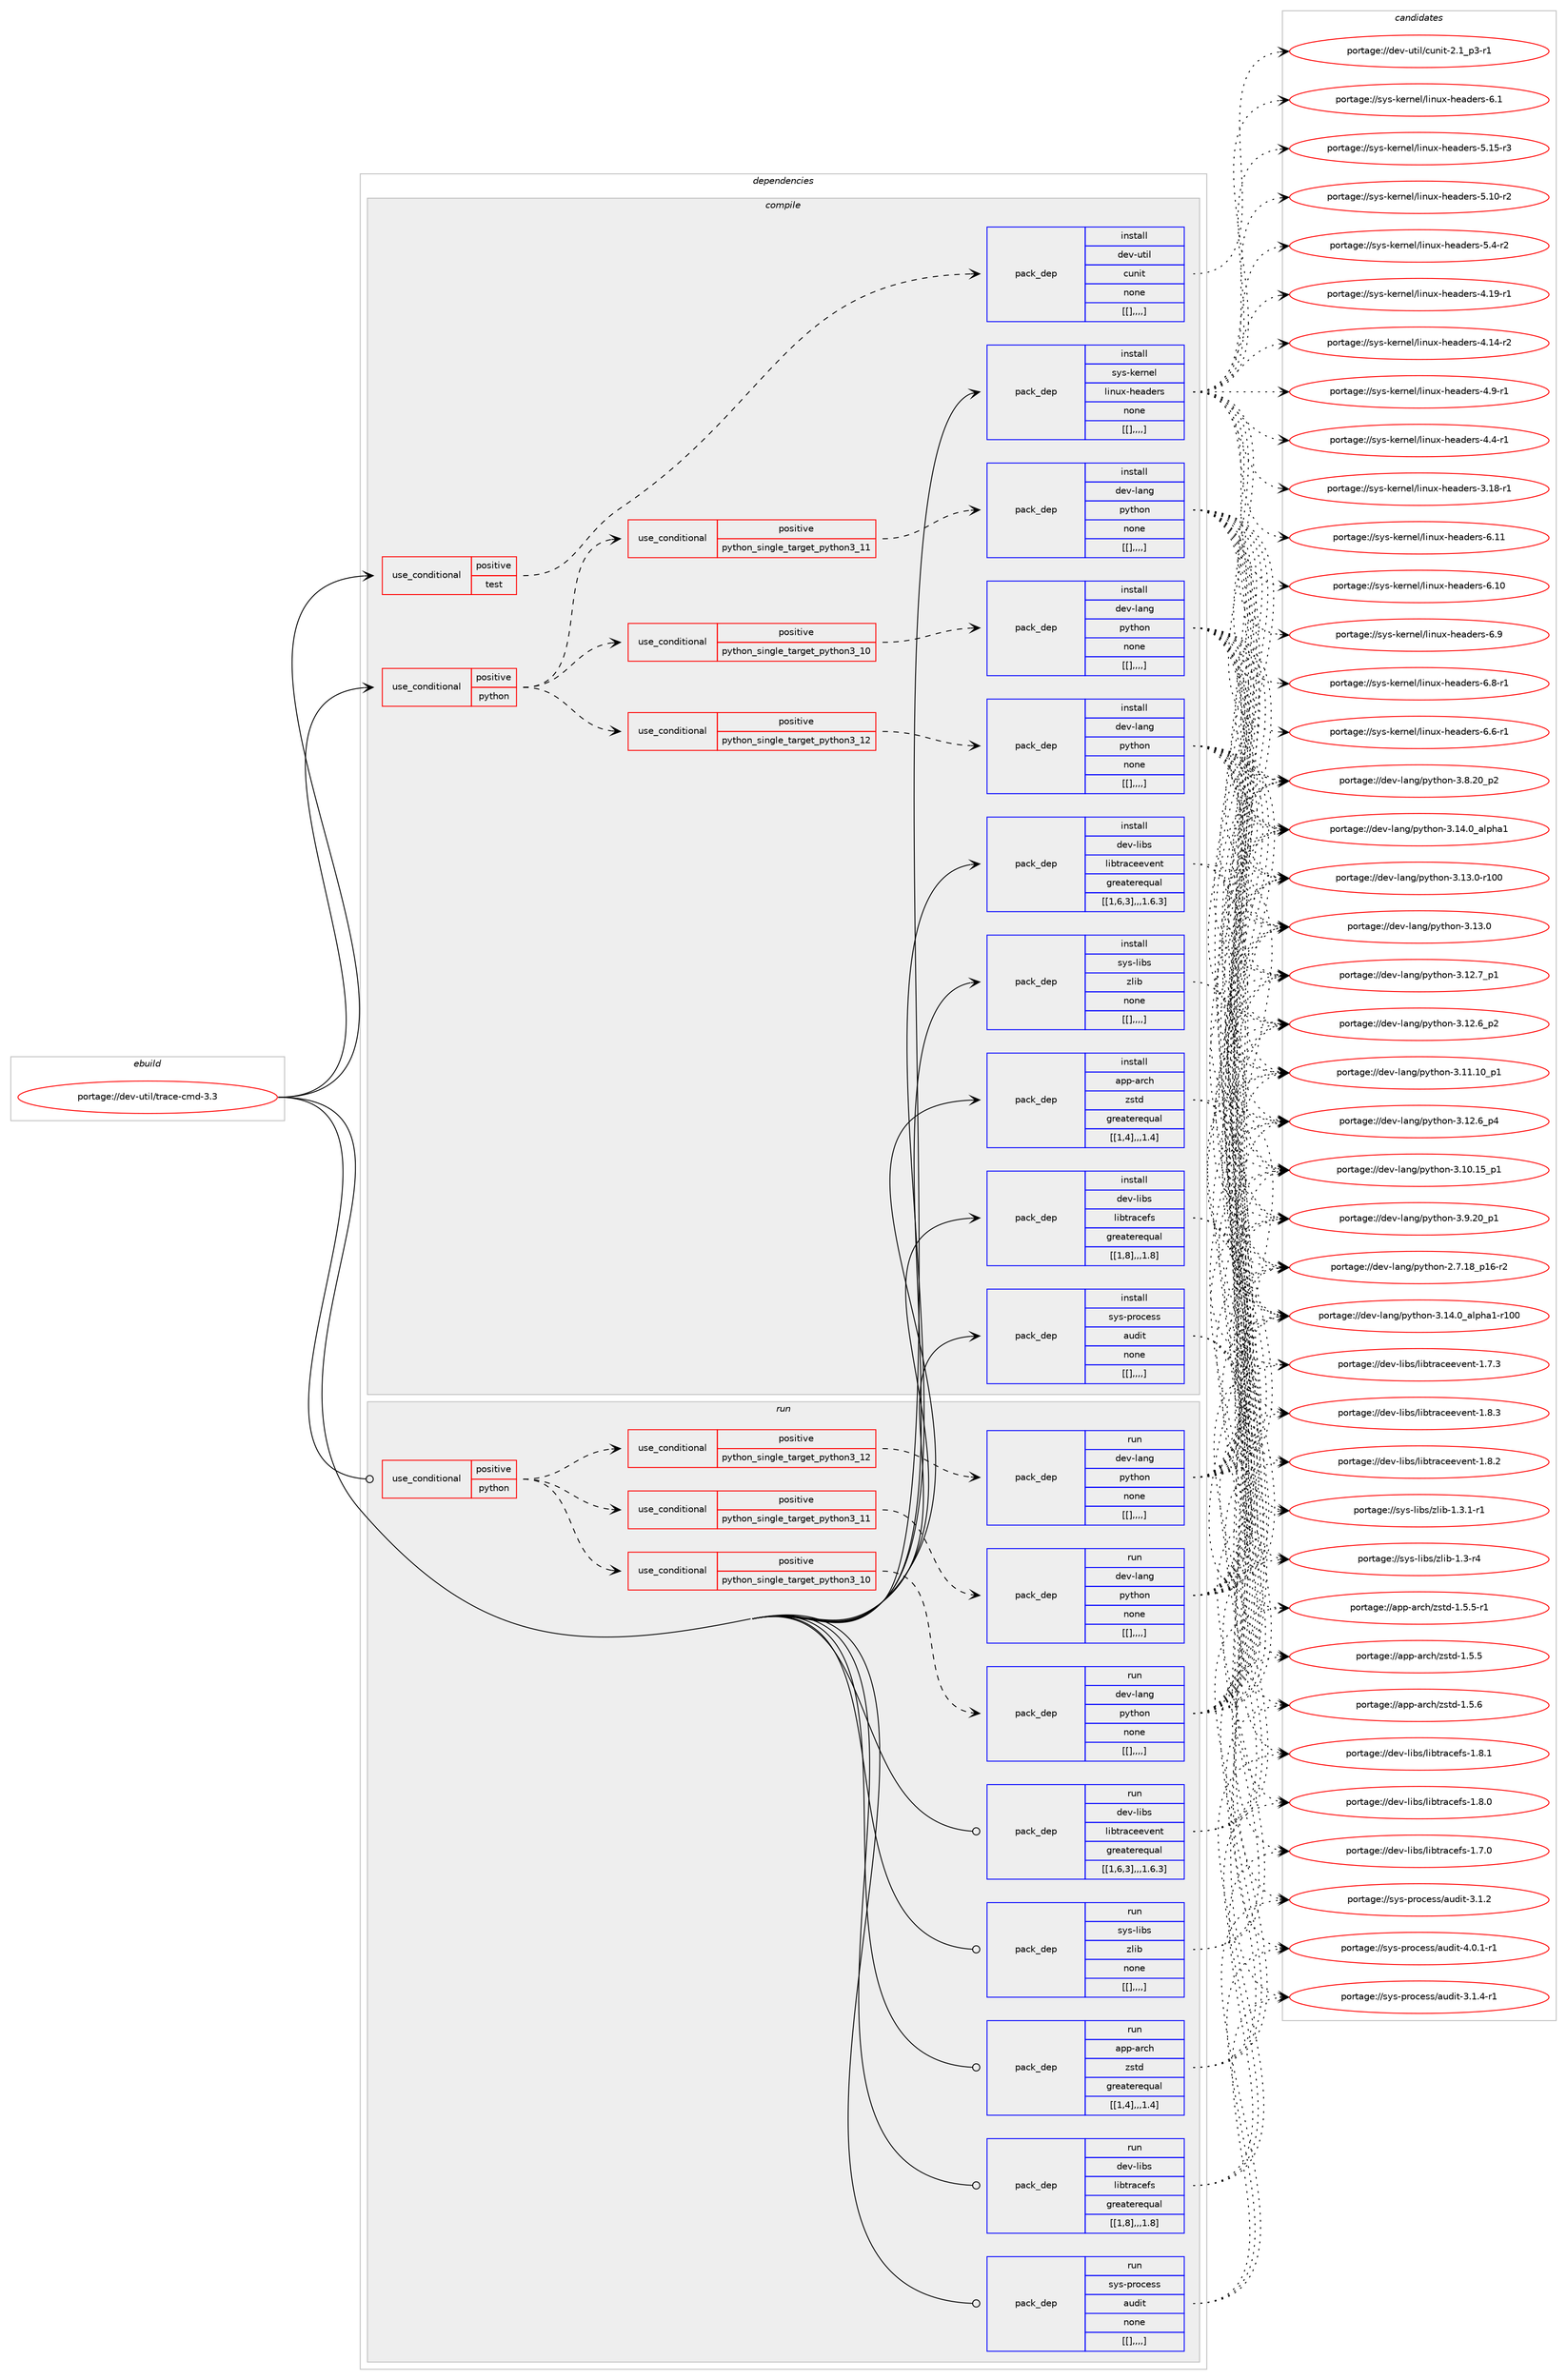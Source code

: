 digraph prolog {

# *************
# Graph options
# *************

newrank=true;
concentrate=true;
compound=true;
graph [rankdir=LR,fontname=Helvetica,fontsize=10,ranksep=1.5];#, ranksep=2.5, nodesep=0.2];
edge  [arrowhead=vee];
node  [fontname=Helvetica,fontsize=10];

# **********
# The ebuild
# **********

subgraph cluster_leftcol {
color=gray;
label=<<i>ebuild</i>>;
id [label="portage://dev-util/trace-cmd-3.3", color=red, width=4, href="../dev-util/trace-cmd-3.3.svg"];
}

# ****************
# The dependencies
# ****************

subgraph cluster_midcol {
color=gray;
label=<<i>dependencies</i>>;
subgraph cluster_compile {
fillcolor="#eeeeee";
style=filled;
label=<<i>compile</i>>;
subgraph cond66631 {
dependency232298 [label=<<TABLE BORDER="0" CELLBORDER="1" CELLSPACING="0" CELLPADDING="4"><TR><TD ROWSPAN="3" CELLPADDING="10">use_conditional</TD></TR><TR><TD>positive</TD></TR><TR><TD>python</TD></TR></TABLE>>, shape=none, color=red];
subgraph cond66657 {
dependency232315 [label=<<TABLE BORDER="0" CELLBORDER="1" CELLSPACING="0" CELLPADDING="4"><TR><TD ROWSPAN="3" CELLPADDING="10">use_conditional</TD></TR><TR><TD>positive</TD></TR><TR><TD>python_single_target_python3_10</TD></TR></TABLE>>, shape=none, color=red];
subgraph pack164112 {
dependency232324 [label=<<TABLE BORDER="0" CELLBORDER="1" CELLSPACING="0" CELLPADDING="4" WIDTH="220"><TR><TD ROWSPAN="6" CELLPADDING="30">pack_dep</TD></TR><TR><TD WIDTH="110">install</TD></TR><TR><TD>dev-lang</TD></TR><TR><TD>python</TD></TR><TR><TD>none</TD></TR><TR><TD>[[],,,,]</TD></TR></TABLE>>, shape=none, color=blue];
}
dependency232315:e -> dependency232324:w [weight=20,style="dashed",arrowhead="vee"];
}
dependency232298:e -> dependency232315:w [weight=20,style="dashed",arrowhead="vee"];
subgraph cond66669 {
dependency232342 [label=<<TABLE BORDER="0" CELLBORDER="1" CELLSPACING="0" CELLPADDING="4"><TR><TD ROWSPAN="3" CELLPADDING="10">use_conditional</TD></TR><TR><TD>positive</TD></TR><TR><TD>python_single_target_python3_11</TD></TR></TABLE>>, shape=none, color=red];
subgraph pack164143 {
dependency232390 [label=<<TABLE BORDER="0" CELLBORDER="1" CELLSPACING="0" CELLPADDING="4" WIDTH="220"><TR><TD ROWSPAN="6" CELLPADDING="30">pack_dep</TD></TR><TR><TD WIDTH="110">install</TD></TR><TR><TD>dev-lang</TD></TR><TR><TD>python</TD></TR><TR><TD>none</TD></TR><TR><TD>[[],,,,]</TD></TR></TABLE>>, shape=none, color=blue];
}
dependency232342:e -> dependency232390:w [weight=20,style="dashed",arrowhead="vee"];
}
dependency232298:e -> dependency232342:w [weight=20,style="dashed",arrowhead="vee"];
subgraph cond66684 {
dependency232425 [label=<<TABLE BORDER="0" CELLBORDER="1" CELLSPACING="0" CELLPADDING="4"><TR><TD ROWSPAN="3" CELLPADDING="10">use_conditional</TD></TR><TR><TD>positive</TD></TR><TR><TD>python_single_target_python3_12</TD></TR></TABLE>>, shape=none, color=red];
subgraph pack164191 {
dependency232456 [label=<<TABLE BORDER="0" CELLBORDER="1" CELLSPACING="0" CELLPADDING="4" WIDTH="220"><TR><TD ROWSPAN="6" CELLPADDING="30">pack_dep</TD></TR><TR><TD WIDTH="110">install</TD></TR><TR><TD>dev-lang</TD></TR><TR><TD>python</TD></TR><TR><TD>none</TD></TR><TR><TD>[[],,,,]</TD></TR></TABLE>>, shape=none, color=blue];
}
dependency232425:e -> dependency232456:w [weight=20,style="dashed",arrowhead="vee"];
}
dependency232298:e -> dependency232425:w [weight=20,style="dashed",arrowhead="vee"];
}
id:e -> dependency232298:w [weight=20,style="solid",arrowhead="vee"];
subgraph cond66707 {
dependency232557 [label=<<TABLE BORDER="0" CELLBORDER="1" CELLSPACING="0" CELLPADDING="4"><TR><TD ROWSPAN="3" CELLPADDING="10">use_conditional</TD></TR><TR><TD>positive</TD></TR><TR><TD>test</TD></TR></TABLE>>, shape=none, color=red];
subgraph pack164300 {
dependency232562 [label=<<TABLE BORDER="0" CELLBORDER="1" CELLSPACING="0" CELLPADDING="4" WIDTH="220"><TR><TD ROWSPAN="6" CELLPADDING="30">pack_dep</TD></TR><TR><TD WIDTH="110">install</TD></TR><TR><TD>dev-util</TD></TR><TR><TD>cunit</TD></TR><TR><TD>none</TD></TR><TR><TD>[[],,,,]</TD></TR></TABLE>>, shape=none, color=blue];
}
dependency232557:e -> dependency232562:w [weight=20,style="dashed",arrowhead="vee"];
}
id:e -> dependency232557:w [weight=20,style="solid",arrowhead="vee"];
subgraph pack164327 {
dependency232625 [label=<<TABLE BORDER="0" CELLBORDER="1" CELLSPACING="0" CELLPADDING="4" WIDTH="220"><TR><TD ROWSPAN="6" CELLPADDING="30">pack_dep</TD></TR><TR><TD WIDTH="110">install</TD></TR><TR><TD>app-arch</TD></TR><TR><TD>zstd</TD></TR><TR><TD>greaterequal</TD></TR><TR><TD>[[1,4],,,1.4]</TD></TR></TABLE>>, shape=none, color=blue];
}
id:e -> dependency232625:w [weight=20,style="solid",arrowhead="vee"];
subgraph pack164358 {
dependency232651 [label=<<TABLE BORDER="0" CELLBORDER="1" CELLSPACING="0" CELLPADDING="4" WIDTH="220"><TR><TD ROWSPAN="6" CELLPADDING="30">pack_dep</TD></TR><TR><TD WIDTH="110">install</TD></TR><TR><TD>dev-libs</TD></TR><TR><TD>libtraceevent</TD></TR><TR><TD>greaterequal</TD></TR><TR><TD>[[1,6,3],,,1.6.3]</TD></TR></TABLE>>, shape=none, color=blue];
}
id:e -> dependency232651:w [weight=20,style="solid",arrowhead="vee"];
subgraph pack164381 {
dependency232731 [label=<<TABLE BORDER="0" CELLBORDER="1" CELLSPACING="0" CELLPADDING="4" WIDTH="220"><TR><TD ROWSPAN="6" CELLPADDING="30">pack_dep</TD></TR><TR><TD WIDTH="110">install</TD></TR><TR><TD>dev-libs</TD></TR><TR><TD>libtracefs</TD></TR><TR><TD>greaterequal</TD></TR><TR><TD>[[1,8],,,1.8]</TD></TR></TABLE>>, shape=none, color=blue];
}
id:e -> dependency232731:w [weight=20,style="solid",arrowhead="vee"];
subgraph pack164447 {
dependency232754 [label=<<TABLE BORDER="0" CELLBORDER="1" CELLSPACING="0" CELLPADDING="4" WIDTH="220"><TR><TD ROWSPAN="6" CELLPADDING="30">pack_dep</TD></TR><TR><TD WIDTH="110">install</TD></TR><TR><TD>sys-kernel</TD></TR><TR><TD>linux-headers</TD></TR><TR><TD>none</TD></TR><TR><TD>[[],,,,]</TD></TR></TABLE>>, shape=none, color=blue];
}
id:e -> dependency232754:w [weight=20,style="solid",arrowhead="vee"];
subgraph pack164452 {
dependency232760 [label=<<TABLE BORDER="0" CELLBORDER="1" CELLSPACING="0" CELLPADDING="4" WIDTH="220"><TR><TD ROWSPAN="6" CELLPADDING="30">pack_dep</TD></TR><TR><TD WIDTH="110">install</TD></TR><TR><TD>sys-libs</TD></TR><TR><TD>zlib</TD></TR><TR><TD>none</TD></TR><TR><TD>[[],,,,]</TD></TR></TABLE>>, shape=none, color=blue];
}
id:e -> dependency232760:w [weight=20,style="solid",arrowhead="vee"];
subgraph pack164457 {
dependency232788 [label=<<TABLE BORDER="0" CELLBORDER="1" CELLSPACING="0" CELLPADDING="4" WIDTH="220"><TR><TD ROWSPAN="6" CELLPADDING="30">pack_dep</TD></TR><TR><TD WIDTH="110">install</TD></TR><TR><TD>sys-process</TD></TR><TR><TD>audit</TD></TR><TR><TD>none</TD></TR><TR><TD>[[],,,,]</TD></TR></TABLE>>, shape=none, color=blue];
}
id:e -> dependency232788:w [weight=20,style="solid",arrowhead="vee"];
}
subgraph cluster_compileandrun {
fillcolor="#eeeeee";
style=filled;
label=<<i>compile and run</i>>;
}
subgraph cluster_run {
fillcolor="#eeeeee";
style=filled;
label=<<i>run</i>>;
subgraph cond66782 {
dependency232901 [label=<<TABLE BORDER="0" CELLBORDER="1" CELLSPACING="0" CELLPADDING="4"><TR><TD ROWSPAN="3" CELLPADDING="10">use_conditional</TD></TR><TR><TD>positive</TD></TR><TR><TD>python</TD></TR></TABLE>>, shape=none, color=red];
subgraph cond66809 {
dependency232931 [label=<<TABLE BORDER="0" CELLBORDER="1" CELLSPACING="0" CELLPADDING="4"><TR><TD ROWSPAN="3" CELLPADDING="10">use_conditional</TD></TR><TR><TD>positive</TD></TR><TR><TD>python_single_target_python3_10</TD></TR></TABLE>>, shape=none, color=red];
subgraph pack164576 {
dependency232933 [label=<<TABLE BORDER="0" CELLBORDER="1" CELLSPACING="0" CELLPADDING="4" WIDTH="220"><TR><TD ROWSPAN="6" CELLPADDING="30">pack_dep</TD></TR><TR><TD WIDTH="110">run</TD></TR><TR><TD>dev-lang</TD></TR><TR><TD>python</TD></TR><TR><TD>none</TD></TR><TR><TD>[[],,,,]</TD></TR></TABLE>>, shape=none, color=blue];
}
dependency232931:e -> dependency232933:w [weight=20,style="dashed",arrowhead="vee"];
}
dependency232901:e -> dependency232931:w [weight=20,style="dashed",arrowhead="vee"];
subgraph cond66819 {
dependency232954 [label=<<TABLE BORDER="0" CELLBORDER="1" CELLSPACING="0" CELLPADDING="4"><TR><TD ROWSPAN="3" CELLPADDING="10">use_conditional</TD></TR><TR><TD>positive</TD></TR><TR><TD>python_single_target_python3_11</TD></TR></TABLE>>, shape=none, color=red];
subgraph pack164606 {
dependency233003 [label=<<TABLE BORDER="0" CELLBORDER="1" CELLSPACING="0" CELLPADDING="4" WIDTH="220"><TR><TD ROWSPAN="6" CELLPADDING="30">pack_dep</TD></TR><TR><TD WIDTH="110">run</TD></TR><TR><TD>dev-lang</TD></TR><TR><TD>python</TD></TR><TR><TD>none</TD></TR><TR><TD>[[],,,,]</TD></TR></TABLE>>, shape=none, color=blue];
}
dependency232954:e -> dependency233003:w [weight=20,style="dashed",arrowhead="vee"];
}
dependency232901:e -> dependency232954:w [weight=20,style="dashed",arrowhead="vee"];
subgraph cond66837 {
dependency233008 [label=<<TABLE BORDER="0" CELLBORDER="1" CELLSPACING="0" CELLPADDING="4"><TR><TD ROWSPAN="3" CELLPADDING="10">use_conditional</TD></TR><TR><TD>positive</TD></TR><TR><TD>python_single_target_python3_12</TD></TR></TABLE>>, shape=none, color=red];
subgraph pack164620 {
dependency233010 [label=<<TABLE BORDER="0" CELLBORDER="1" CELLSPACING="0" CELLPADDING="4" WIDTH="220"><TR><TD ROWSPAN="6" CELLPADDING="30">pack_dep</TD></TR><TR><TD WIDTH="110">run</TD></TR><TR><TD>dev-lang</TD></TR><TR><TD>python</TD></TR><TR><TD>none</TD></TR><TR><TD>[[],,,,]</TD></TR></TABLE>>, shape=none, color=blue];
}
dependency233008:e -> dependency233010:w [weight=20,style="dashed",arrowhead="vee"];
}
dependency232901:e -> dependency233008:w [weight=20,style="dashed",arrowhead="vee"];
}
id:e -> dependency232901:w [weight=20,style="solid",arrowhead="odot"];
subgraph pack164623 {
dependency233103 [label=<<TABLE BORDER="0" CELLBORDER="1" CELLSPACING="0" CELLPADDING="4" WIDTH="220"><TR><TD ROWSPAN="6" CELLPADDING="30">pack_dep</TD></TR><TR><TD WIDTH="110">run</TD></TR><TR><TD>app-arch</TD></TR><TR><TD>zstd</TD></TR><TR><TD>greaterequal</TD></TR><TR><TD>[[1,4],,,1.4]</TD></TR></TABLE>>, shape=none, color=blue];
}
id:e -> dependency233103:w [weight=20,style="solid",arrowhead="odot"];
subgraph pack164686 {
dependency233128 [label=<<TABLE BORDER="0" CELLBORDER="1" CELLSPACING="0" CELLPADDING="4" WIDTH="220"><TR><TD ROWSPAN="6" CELLPADDING="30">pack_dep</TD></TR><TR><TD WIDTH="110">run</TD></TR><TR><TD>dev-libs</TD></TR><TR><TD>libtraceevent</TD></TR><TR><TD>greaterequal</TD></TR><TR><TD>[[1,6,3],,,1.6.3]</TD></TR></TABLE>>, shape=none, color=blue];
}
id:e -> dependency233128:w [weight=20,style="solid",arrowhead="odot"];
subgraph pack164695 {
dependency233133 [label=<<TABLE BORDER="0" CELLBORDER="1" CELLSPACING="0" CELLPADDING="4" WIDTH="220"><TR><TD ROWSPAN="6" CELLPADDING="30">pack_dep</TD></TR><TR><TD WIDTH="110">run</TD></TR><TR><TD>dev-libs</TD></TR><TR><TD>libtracefs</TD></TR><TR><TD>greaterequal</TD></TR><TR><TD>[[1,8],,,1.8]</TD></TR></TABLE>>, shape=none, color=blue];
}
id:e -> dependency233133:w [weight=20,style="solid",arrowhead="odot"];
subgraph pack164727 {
dependency233199 [label=<<TABLE BORDER="0" CELLBORDER="1" CELLSPACING="0" CELLPADDING="4" WIDTH="220"><TR><TD ROWSPAN="6" CELLPADDING="30">pack_dep</TD></TR><TR><TD WIDTH="110">run</TD></TR><TR><TD>sys-libs</TD></TR><TR><TD>zlib</TD></TR><TR><TD>none</TD></TR><TR><TD>[[],,,,]</TD></TR></TABLE>>, shape=none, color=blue];
}
id:e -> dependency233199:w [weight=20,style="solid",arrowhead="odot"];
subgraph pack164745 {
dependency233262 [label=<<TABLE BORDER="0" CELLBORDER="1" CELLSPACING="0" CELLPADDING="4" WIDTH="220"><TR><TD ROWSPAN="6" CELLPADDING="30">pack_dep</TD></TR><TR><TD WIDTH="110">run</TD></TR><TR><TD>sys-process</TD></TR><TR><TD>audit</TD></TR><TR><TD>none</TD></TR><TR><TD>[[],,,,]</TD></TR></TABLE>>, shape=none, color=blue];
}
id:e -> dependency233262:w [weight=20,style="solid",arrowhead="odot"];
}
}

# **************
# The candidates
# **************

subgraph cluster_choices {
rank=same;
color=gray;
label=<<i>candidates</i>>;

subgraph choice164040 {
color=black;
nodesep=1;
choice100101118451089711010347112121116104111110455146495246489597108112104974945114494848 [label="portage://dev-lang/python-3.14.0_alpha1-r100", color=red, width=4,href="../dev-lang/python-3.14.0_alpha1-r100.svg"];
choice1001011184510897110103471121211161041111104551464952464895971081121049749 [label="portage://dev-lang/python-3.14.0_alpha1", color=red, width=4,href="../dev-lang/python-3.14.0_alpha1.svg"];
choice1001011184510897110103471121211161041111104551464951464845114494848 [label="portage://dev-lang/python-3.13.0-r100", color=red, width=4,href="../dev-lang/python-3.13.0-r100.svg"];
choice10010111845108971101034711212111610411111045514649514648 [label="portage://dev-lang/python-3.13.0", color=red, width=4,href="../dev-lang/python-3.13.0.svg"];
choice100101118451089711010347112121116104111110455146495046559511249 [label="portage://dev-lang/python-3.12.7_p1", color=red, width=4,href="../dev-lang/python-3.12.7_p1.svg"];
choice100101118451089711010347112121116104111110455146495046549511252 [label="portage://dev-lang/python-3.12.6_p4", color=red, width=4,href="../dev-lang/python-3.12.6_p4.svg"];
choice100101118451089711010347112121116104111110455146495046549511250 [label="portage://dev-lang/python-3.12.6_p2", color=red, width=4,href="../dev-lang/python-3.12.6_p2.svg"];
choice10010111845108971101034711212111610411111045514649494649489511249 [label="portage://dev-lang/python-3.11.10_p1", color=red, width=4,href="../dev-lang/python-3.11.10_p1.svg"];
choice10010111845108971101034711212111610411111045514649484649539511249 [label="portage://dev-lang/python-3.10.15_p1", color=red, width=4,href="../dev-lang/python-3.10.15_p1.svg"];
choice100101118451089711010347112121116104111110455146574650489511249 [label="portage://dev-lang/python-3.9.20_p1", color=red, width=4,href="../dev-lang/python-3.9.20_p1.svg"];
choice100101118451089711010347112121116104111110455146564650489511250 [label="portage://dev-lang/python-3.8.20_p2", color=red, width=4,href="../dev-lang/python-3.8.20_p2.svg"];
choice100101118451089711010347112121116104111110455046554649569511249544511450 [label="portage://dev-lang/python-2.7.18_p16-r2", color=red, width=4,href="../dev-lang/python-2.7.18_p16-r2.svg"];
dependency232324:e -> choice100101118451089711010347112121116104111110455146495246489597108112104974945114494848:w [style=dotted,weight="100"];
dependency232324:e -> choice1001011184510897110103471121211161041111104551464952464895971081121049749:w [style=dotted,weight="100"];
dependency232324:e -> choice1001011184510897110103471121211161041111104551464951464845114494848:w [style=dotted,weight="100"];
dependency232324:e -> choice10010111845108971101034711212111610411111045514649514648:w [style=dotted,weight="100"];
dependency232324:e -> choice100101118451089711010347112121116104111110455146495046559511249:w [style=dotted,weight="100"];
dependency232324:e -> choice100101118451089711010347112121116104111110455146495046549511252:w [style=dotted,weight="100"];
dependency232324:e -> choice100101118451089711010347112121116104111110455146495046549511250:w [style=dotted,weight="100"];
dependency232324:e -> choice10010111845108971101034711212111610411111045514649494649489511249:w [style=dotted,weight="100"];
dependency232324:e -> choice10010111845108971101034711212111610411111045514649484649539511249:w [style=dotted,weight="100"];
dependency232324:e -> choice100101118451089711010347112121116104111110455146574650489511249:w [style=dotted,weight="100"];
dependency232324:e -> choice100101118451089711010347112121116104111110455146564650489511250:w [style=dotted,weight="100"];
dependency232324:e -> choice100101118451089711010347112121116104111110455046554649569511249544511450:w [style=dotted,weight="100"];
}
subgraph choice164059 {
color=black;
nodesep=1;
choice100101118451089711010347112121116104111110455146495246489597108112104974945114494848 [label="portage://dev-lang/python-3.14.0_alpha1-r100", color=red, width=4,href="../dev-lang/python-3.14.0_alpha1-r100.svg"];
choice1001011184510897110103471121211161041111104551464952464895971081121049749 [label="portage://dev-lang/python-3.14.0_alpha1", color=red, width=4,href="../dev-lang/python-3.14.0_alpha1.svg"];
choice1001011184510897110103471121211161041111104551464951464845114494848 [label="portage://dev-lang/python-3.13.0-r100", color=red, width=4,href="../dev-lang/python-3.13.0-r100.svg"];
choice10010111845108971101034711212111610411111045514649514648 [label="portage://dev-lang/python-3.13.0", color=red, width=4,href="../dev-lang/python-3.13.0.svg"];
choice100101118451089711010347112121116104111110455146495046559511249 [label="portage://dev-lang/python-3.12.7_p1", color=red, width=4,href="../dev-lang/python-3.12.7_p1.svg"];
choice100101118451089711010347112121116104111110455146495046549511252 [label="portage://dev-lang/python-3.12.6_p4", color=red, width=4,href="../dev-lang/python-3.12.6_p4.svg"];
choice100101118451089711010347112121116104111110455146495046549511250 [label="portage://dev-lang/python-3.12.6_p2", color=red, width=4,href="../dev-lang/python-3.12.6_p2.svg"];
choice10010111845108971101034711212111610411111045514649494649489511249 [label="portage://dev-lang/python-3.11.10_p1", color=red, width=4,href="../dev-lang/python-3.11.10_p1.svg"];
choice10010111845108971101034711212111610411111045514649484649539511249 [label="portage://dev-lang/python-3.10.15_p1", color=red, width=4,href="../dev-lang/python-3.10.15_p1.svg"];
choice100101118451089711010347112121116104111110455146574650489511249 [label="portage://dev-lang/python-3.9.20_p1", color=red, width=4,href="../dev-lang/python-3.9.20_p1.svg"];
choice100101118451089711010347112121116104111110455146564650489511250 [label="portage://dev-lang/python-3.8.20_p2", color=red, width=4,href="../dev-lang/python-3.8.20_p2.svg"];
choice100101118451089711010347112121116104111110455046554649569511249544511450 [label="portage://dev-lang/python-2.7.18_p16-r2", color=red, width=4,href="../dev-lang/python-2.7.18_p16-r2.svg"];
dependency232390:e -> choice100101118451089711010347112121116104111110455146495246489597108112104974945114494848:w [style=dotted,weight="100"];
dependency232390:e -> choice1001011184510897110103471121211161041111104551464952464895971081121049749:w [style=dotted,weight="100"];
dependency232390:e -> choice1001011184510897110103471121211161041111104551464951464845114494848:w [style=dotted,weight="100"];
dependency232390:e -> choice10010111845108971101034711212111610411111045514649514648:w [style=dotted,weight="100"];
dependency232390:e -> choice100101118451089711010347112121116104111110455146495046559511249:w [style=dotted,weight="100"];
dependency232390:e -> choice100101118451089711010347112121116104111110455146495046549511252:w [style=dotted,weight="100"];
dependency232390:e -> choice100101118451089711010347112121116104111110455146495046549511250:w [style=dotted,weight="100"];
dependency232390:e -> choice10010111845108971101034711212111610411111045514649494649489511249:w [style=dotted,weight="100"];
dependency232390:e -> choice10010111845108971101034711212111610411111045514649484649539511249:w [style=dotted,weight="100"];
dependency232390:e -> choice100101118451089711010347112121116104111110455146574650489511249:w [style=dotted,weight="100"];
dependency232390:e -> choice100101118451089711010347112121116104111110455146564650489511250:w [style=dotted,weight="100"];
dependency232390:e -> choice100101118451089711010347112121116104111110455046554649569511249544511450:w [style=dotted,weight="100"];
}
subgraph choice164079 {
color=black;
nodesep=1;
choice100101118451089711010347112121116104111110455146495246489597108112104974945114494848 [label="portage://dev-lang/python-3.14.0_alpha1-r100", color=red, width=4,href="../dev-lang/python-3.14.0_alpha1-r100.svg"];
choice1001011184510897110103471121211161041111104551464952464895971081121049749 [label="portage://dev-lang/python-3.14.0_alpha1", color=red, width=4,href="../dev-lang/python-3.14.0_alpha1.svg"];
choice1001011184510897110103471121211161041111104551464951464845114494848 [label="portage://dev-lang/python-3.13.0-r100", color=red, width=4,href="../dev-lang/python-3.13.0-r100.svg"];
choice10010111845108971101034711212111610411111045514649514648 [label="portage://dev-lang/python-3.13.0", color=red, width=4,href="../dev-lang/python-3.13.0.svg"];
choice100101118451089711010347112121116104111110455146495046559511249 [label="portage://dev-lang/python-3.12.7_p1", color=red, width=4,href="../dev-lang/python-3.12.7_p1.svg"];
choice100101118451089711010347112121116104111110455146495046549511252 [label="portage://dev-lang/python-3.12.6_p4", color=red, width=4,href="../dev-lang/python-3.12.6_p4.svg"];
choice100101118451089711010347112121116104111110455146495046549511250 [label="portage://dev-lang/python-3.12.6_p2", color=red, width=4,href="../dev-lang/python-3.12.6_p2.svg"];
choice10010111845108971101034711212111610411111045514649494649489511249 [label="portage://dev-lang/python-3.11.10_p1", color=red, width=4,href="../dev-lang/python-3.11.10_p1.svg"];
choice10010111845108971101034711212111610411111045514649484649539511249 [label="portage://dev-lang/python-3.10.15_p1", color=red, width=4,href="../dev-lang/python-3.10.15_p1.svg"];
choice100101118451089711010347112121116104111110455146574650489511249 [label="portage://dev-lang/python-3.9.20_p1", color=red, width=4,href="../dev-lang/python-3.9.20_p1.svg"];
choice100101118451089711010347112121116104111110455146564650489511250 [label="portage://dev-lang/python-3.8.20_p2", color=red, width=4,href="../dev-lang/python-3.8.20_p2.svg"];
choice100101118451089711010347112121116104111110455046554649569511249544511450 [label="portage://dev-lang/python-2.7.18_p16-r2", color=red, width=4,href="../dev-lang/python-2.7.18_p16-r2.svg"];
dependency232456:e -> choice100101118451089711010347112121116104111110455146495246489597108112104974945114494848:w [style=dotted,weight="100"];
dependency232456:e -> choice1001011184510897110103471121211161041111104551464952464895971081121049749:w [style=dotted,weight="100"];
dependency232456:e -> choice1001011184510897110103471121211161041111104551464951464845114494848:w [style=dotted,weight="100"];
dependency232456:e -> choice10010111845108971101034711212111610411111045514649514648:w [style=dotted,weight="100"];
dependency232456:e -> choice100101118451089711010347112121116104111110455146495046559511249:w [style=dotted,weight="100"];
dependency232456:e -> choice100101118451089711010347112121116104111110455146495046549511252:w [style=dotted,weight="100"];
dependency232456:e -> choice100101118451089711010347112121116104111110455146495046549511250:w [style=dotted,weight="100"];
dependency232456:e -> choice10010111845108971101034711212111610411111045514649494649489511249:w [style=dotted,weight="100"];
dependency232456:e -> choice10010111845108971101034711212111610411111045514649484649539511249:w [style=dotted,weight="100"];
dependency232456:e -> choice100101118451089711010347112121116104111110455146574650489511249:w [style=dotted,weight="100"];
dependency232456:e -> choice100101118451089711010347112121116104111110455146564650489511250:w [style=dotted,weight="100"];
dependency232456:e -> choice100101118451089711010347112121116104111110455046554649569511249544511450:w [style=dotted,weight="100"];
}
subgraph choice164091 {
color=black;
nodesep=1;
choice1001011184511711610510847991171101051164550464995112514511449 [label="portage://dev-util/cunit-2.1_p3-r1", color=red, width=4,href="../dev-util/cunit-2.1_p3-r1.svg"];
dependency232562:e -> choice1001011184511711610510847991171101051164550464995112514511449:w [style=dotted,weight="100"];
}
subgraph choice164104 {
color=black;
nodesep=1;
choice9711211245971149910447122115116100454946534654 [label="portage://app-arch/zstd-1.5.6", color=red, width=4,href="../app-arch/zstd-1.5.6.svg"];
choice97112112459711499104471221151161004549465346534511449 [label="portage://app-arch/zstd-1.5.5-r1", color=red, width=4,href="../app-arch/zstd-1.5.5-r1.svg"];
choice9711211245971149910447122115116100454946534653 [label="portage://app-arch/zstd-1.5.5", color=red, width=4,href="../app-arch/zstd-1.5.5.svg"];
dependency232625:e -> choice9711211245971149910447122115116100454946534654:w [style=dotted,weight="100"];
dependency232625:e -> choice97112112459711499104471221151161004549465346534511449:w [style=dotted,weight="100"];
dependency232625:e -> choice9711211245971149910447122115116100454946534653:w [style=dotted,weight="100"];
}
subgraph choice164112 {
color=black;
nodesep=1;
choice100101118451081059811547108105981161149799101101118101110116454946564651 [label="portage://dev-libs/libtraceevent-1.8.3", color=red, width=4,href="../dev-libs/libtraceevent-1.8.3.svg"];
choice100101118451081059811547108105981161149799101101118101110116454946564650 [label="portage://dev-libs/libtraceevent-1.8.2", color=red, width=4,href="../dev-libs/libtraceevent-1.8.2.svg"];
choice100101118451081059811547108105981161149799101101118101110116454946554651 [label="portage://dev-libs/libtraceevent-1.7.3", color=red, width=4,href="../dev-libs/libtraceevent-1.7.3.svg"];
dependency232651:e -> choice100101118451081059811547108105981161149799101101118101110116454946564651:w [style=dotted,weight="100"];
dependency232651:e -> choice100101118451081059811547108105981161149799101101118101110116454946564650:w [style=dotted,weight="100"];
dependency232651:e -> choice100101118451081059811547108105981161149799101101118101110116454946554651:w [style=dotted,weight="100"];
}
subgraph choice164128 {
color=black;
nodesep=1;
choice100101118451081059811547108105981161149799101102115454946564649 [label="portage://dev-libs/libtracefs-1.8.1", color=red, width=4,href="../dev-libs/libtracefs-1.8.1.svg"];
choice100101118451081059811547108105981161149799101102115454946564648 [label="portage://dev-libs/libtracefs-1.8.0", color=red, width=4,href="../dev-libs/libtracefs-1.8.0.svg"];
choice100101118451081059811547108105981161149799101102115454946554648 [label="portage://dev-libs/libtracefs-1.7.0", color=red, width=4,href="../dev-libs/libtracefs-1.7.0.svg"];
dependency232731:e -> choice100101118451081059811547108105981161149799101102115454946564649:w [style=dotted,weight="100"];
dependency232731:e -> choice100101118451081059811547108105981161149799101102115454946564648:w [style=dotted,weight="100"];
dependency232731:e -> choice100101118451081059811547108105981161149799101102115454946554648:w [style=dotted,weight="100"];
}
subgraph choice164131 {
color=black;
nodesep=1;
choice115121115451071011141101011084710810511011712045104101971001011141154554464949 [label="portage://sys-kernel/linux-headers-6.11", color=red, width=4,href="../sys-kernel/linux-headers-6.11.svg"];
choice115121115451071011141101011084710810511011712045104101971001011141154554464948 [label="portage://sys-kernel/linux-headers-6.10", color=red, width=4,href="../sys-kernel/linux-headers-6.10.svg"];
choice1151211154510710111411010110847108105110117120451041019710010111411545544657 [label="portage://sys-kernel/linux-headers-6.9", color=red, width=4,href="../sys-kernel/linux-headers-6.9.svg"];
choice11512111545107101114110101108471081051101171204510410197100101114115455446564511449 [label="portage://sys-kernel/linux-headers-6.8-r1", color=red, width=4,href="../sys-kernel/linux-headers-6.8-r1.svg"];
choice11512111545107101114110101108471081051101171204510410197100101114115455446544511449 [label="portage://sys-kernel/linux-headers-6.6-r1", color=red, width=4,href="../sys-kernel/linux-headers-6.6-r1.svg"];
choice1151211154510710111411010110847108105110117120451041019710010111411545544649 [label="portage://sys-kernel/linux-headers-6.1", color=red, width=4,href="../sys-kernel/linux-headers-6.1.svg"];
choice1151211154510710111411010110847108105110117120451041019710010111411545534649534511451 [label="portage://sys-kernel/linux-headers-5.15-r3", color=red, width=4,href="../sys-kernel/linux-headers-5.15-r3.svg"];
choice1151211154510710111411010110847108105110117120451041019710010111411545534649484511450 [label="portage://sys-kernel/linux-headers-5.10-r2", color=red, width=4,href="../sys-kernel/linux-headers-5.10-r2.svg"];
choice11512111545107101114110101108471081051101171204510410197100101114115455346524511450 [label="portage://sys-kernel/linux-headers-5.4-r2", color=red, width=4,href="../sys-kernel/linux-headers-5.4-r2.svg"];
choice1151211154510710111411010110847108105110117120451041019710010111411545524649574511449 [label="portage://sys-kernel/linux-headers-4.19-r1", color=red, width=4,href="../sys-kernel/linux-headers-4.19-r1.svg"];
choice1151211154510710111411010110847108105110117120451041019710010111411545524649524511450 [label="portage://sys-kernel/linux-headers-4.14-r2", color=red, width=4,href="../sys-kernel/linux-headers-4.14-r2.svg"];
choice11512111545107101114110101108471081051101171204510410197100101114115455246574511449 [label="portage://sys-kernel/linux-headers-4.9-r1", color=red, width=4,href="../sys-kernel/linux-headers-4.9-r1.svg"];
choice11512111545107101114110101108471081051101171204510410197100101114115455246524511449 [label="portage://sys-kernel/linux-headers-4.4-r1", color=red, width=4,href="../sys-kernel/linux-headers-4.4-r1.svg"];
choice1151211154510710111411010110847108105110117120451041019710010111411545514649564511449 [label="portage://sys-kernel/linux-headers-3.18-r1", color=red, width=4,href="../sys-kernel/linux-headers-3.18-r1.svg"];
dependency232754:e -> choice115121115451071011141101011084710810511011712045104101971001011141154554464949:w [style=dotted,weight="100"];
dependency232754:e -> choice115121115451071011141101011084710810511011712045104101971001011141154554464948:w [style=dotted,weight="100"];
dependency232754:e -> choice1151211154510710111411010110847108105110117120451041019710010111411545544657:w [style=dotted,weight="100"];
dependency232754:e -> choice11512111545107101114110101108471081051101171204510410197100101114115455446564511449:w [style=dotted,weight="100"];
dependency232754:e -> choice11512111545107101114110101108471081051101171204510410197100101114115455446544511449:w [style=dotted,weight="100"];
dependency232754:e -> choice1151211154510710111411010110847108105110117120451041019710010111411545544649:w [style=dotted,weight="100"];
dependency232754:e -> choice1151211154510710111411010110847108105110117120451041019710010111411545534649534511451:w [style=dotted,weight="100"];
dependency232754:e -> choice1151211154510710111411010110847108105110117120451041019710010111411545534649484511450:w [style=dotted,weight="100"];
dependency232754:e -> choice11512111545107101114110101108471081051101171204510410197100101114115455346524511450:w [style=dotted,weight="100"];
dependency232754:e -> choice1151211154510710111411010110847108105110117120451041019710010111411545524649574511449:w [style=dotted,weight="100"];
dependency232754:e -> choice1151211154510710111411010110847108105110117120451041019710010111411545524649524511450:w [style=dotted,weight="100"];
dependency232754:e -> choice11512111545107101114110101108471081051101171204510410197100101114115455246574511449:w [style=dotted,weight="100"];
dependency232754:e -> choice11512111545107101114110101108471081051101171204510410197100101114115455246524511449:w [style=dotted,weight="100"];
dependency232754:e -> choice1151211154510710111411010110847108105110117120451041019710010111411545514649564511449:w [style=dotted,weight="100"];
}
subgraph choice164134 {
color=black;
nodesep=1;
choice115121115451081059811547122108105984549465146494511449 [label="portage://sys-libs/zlib-1.3.1-r1", color=red, width=4,href="../sys-libs/zlib-1.3.1-r1.svg"];
choice11512111545108105981154712210810598454946514511452 [label="portage://sys-libs/zlib-1.3-r4", color=red, width=4,href="../sys-libs/zlib-1.3-r4.svg"];
dependency232760:e -> choice115121115451081059811547122108105984549465146494511449:w [style=dotted,weight="100"];
dependency232760:e -> choice11512111545108105981154712210810598454946514511452:w [style=dotted,weight="100"];
}
subgraph choice164136 {
color=black;
nodesep=1;
choice115121115451121141119910111511547971171001051164552464846494511449 [label="portage://sys-process/audit-4.0.1-r1", color=red, width=4,href="../sys-process/audit-4.0.1-r1.svg"];
choice115121115451121141119910111511547971171001051164551464946524511449 [label="portage://sys-process/audit-3.1.4-r1", color=red, width=4,href="../sys-process/audit-3.1.4-r1.svg"];
choice11512111545112114111991011151154797117100105116455146494650 [label="portage://sys-process/audit-3.1.2", color=red, width=4,href="../sys-process/audit-3.1.2.svg"];
dependency232788:e -> choice115121115451121141119910111511547971171001051164552464846494511449:w [style=dotted,weight="100"];
dependency232788:e -> choice115121115451121141119910111511547971171001051164551464946524511449:w [style=dotted,weight="100"];
dependency232788:e -> choice11512111545112114111991011151154797117100105116455146494650:w [style=dotted,weight="100"];
}
subgraph choice164142 {
color=black;
nodesep=1;
choice100101118451089711010347112121116104111110455146495246489597108112104974945114494848 [label="portage://dev-lang/python-3.14.0_alpha1-r100", color=red, width=4,href="../dev-lang/python-3.14.0_alpha1-r100.svg"];
choice1001011184510897110103471121211161041111104551464952464895971081121049749 [label="portage://dev-lang/python-3.14.0_alpha1", color=red, width=4,href="../dev-lang/python-3.14.0_alpha1.svg"];
choice1001011184510897110103471121211161041111104551464951464845114494848 [label="portage://dev-lang/python-3.13.0-r100", color=red, width=4,href="../dev-lang/python-3.13.0-r100.svg"];
choice10010111845108971101034711212111610411111045514649514648 [label="portage://dev-lang/python-3.13.0", color=red, width=4,href="../dev-lang/python-3.13.0.svg"];
choice100101118451089711010347112121116104111110455146495046559511249 [label="portage://dev-lang/python-3.12.7_p1", color=red, width=4,href="../dev-lang/python-3.12.7_p1.svg"];
choice100101118451089711010347112121116104111110455146495046549511252 [label="portage://dev-lang/python-3.12.6_p4", color=red, width=4,href="../dev-lang/python-3.12.6_p4.svg"];
choice100101118451089711010347112121116104111110455146495046549511250 [label="portage://dev-lang/python-3.12.6_p2", color=red, width=4,href="../dev-lang/python-3.12.6_p2.svg"];
choice10010111845108971101034711212111610411111045514649494649489511249 [label="portage://dev-lang/python-3.11.10_p1", color=red, width=4,href="../dev-lang/python-3.11.10_p1.svg"];
choice10010111845108971101034711212111610411111045514649484649539511249 [label="portage://dev-lang/python-3.10.15_p1", color=red, width=4,href="../dev-lang/python-3.10.15_p1.svg"];
choice100101118451089711010347112121116104111110455146574650489511249 [label="portage://dev-lang/python-3.9.20_p1", color=red, width=4,href="../dev-lang/python-3.9.20_p1.svg"];
choice100101118451089711010347112121116104111110455146564650489511250 [label="portage://dev-lang/python-3.8.20_p2", color=red, width=4,href="../dev-lang/python-3.8.20_p2.svg"];
choice100101118451089711010347112121116104111110455046554649569511249544511450 [label="portage://dev-lang/python-2.7.18_p16-r2", color=red, width=4,href="../dev-lang/python-2.7.18_p16-r2.svg"];
dependency232933:e -> choice100101118451089711010347112121116104111110455146495246489597108112104974945114494848:w [style=dotted,weight="100"];
dependency232933:e -> choice1001011184510897110103471121211161041111104551464952464895971081121049749:w [style=dotted,weight="100"];
dependency232933:e -> choice1001011184510897110103471121211161041111104551464951464845114494848:w [style=dotted,weight="100"];
dependency232933:e -> choice10010111845108971101034711212111610411111045514649514648:w [style=dotted,weight="100"];
dependency232933:e -> choice100101118451089711010347112121116104111110455146495046559511249:w [style=dotted,weight="100"];
dependency232933:e -> choice100101118451089711010347112121116104111110455146495046549511252:w [style=dotted,weight="100"];
dependency232933:e -> choice100101118451089711010347112121116104111110455146495046549511250:w [style=dotted,weight="100"];
dependency232933:e -> choice10010111845108971101034711212111610411111045514649494649489511249:w [style=dotted,weight="100"];
dependency232933:e -> choice10010111845108971101034711212111610411111045514649484649539511249:w [style=dotted,weight="100"];
dependency232933:e -> choice100101118451089711010347112121116104111110455146574650489511249:w [style=dotted,weight="100"];
dependency232933:e -> choice100101118451089711010347112121116104111110455146564650489511250:w [style=dotted,weight="100"];
dependency232933:e -> choice100101118451089711010347112121116104111110455046554649569511249544511450:w [style=dotted,weight="100"];
}
subgraph choice164153 {
color=black;
nodesep=1;
choice100101118451089711010347112121116104111110455146495246489597108112104974945114494848 [label="portage://dev-lang/python-3.14.0_alpha1-r100", color=red, width=4,href="../dev-lang/python-3.14.0_alpha1-r100.svg"];
choice1001011184510897110103471121211161041111104551464952464895971081121049749 [label="portage://dev-lang/python-3.14.0_alpha1", color=red, width=4,href="../dev-lang/python-3.14.0_alpha1.svg"];
choice1001011184510897110103471121211161041111104551464951464845114494848 [label="portage://dev-lang/python-3.13.0-r100", color=red, width=4,href="../dev-lang/python-3.13.0-r100.svg"];
choice10010111845108971101034711212111610411111045514649514648 [label="portage://dev-lang/python-3.13.0", color=red, width=4,href="../dev-lang/python-3.13.0.svg"];
choice100101118451089711010347112121116104111110455146495046559511249 [label="portage://dev-lang/python-3.12.7_p1", color=red, width=4,href="../dev-lang/python-3.12.7_p1.svg"];
choice100101118451089711010347112121116104111110455146495046549511252 [label="portage://dev-lang/python-3.12.6_p4", color=red, width=4,href="../dev-lang/python-3.12.6_p4.svg"];
choice100101118451089711010347112121116104111110455146495046549511250 [label="portage://dev-lang/python-3.12.6_p2", color=red, width=4,href="../dev-lang/python-3.12.6_p2.svg"];
choice10010111845108971101034711212111610411111045514649494649489511249 [label="portage://dev-lang/python-3.11.10_p1", color=red, width=4,href="../dev-lang/python-3.11.10_p1.svg"];
choice10010111845108971101034711212111610411111045514649484649539511249 [label="portage://dev-lang/python-3.10.15_p1", color=red, width=4,href="../dev-lang/python-3.10.15_p1.svg"];
choice100101118451089711010347112121116104111110455146574650489511249 [label="portage://dev-lang/python-3.9.20_p1", color=red, width=4,href="../dev-lang/python-3.9.20_p1.svg"];
choice100101118451089711010347112121116104111110455146564650489511250 [label="portage://dev-lang/python-3.8.20_p2", color=red, width=4,href="../dev-lang/python-3.8.20_p2.svg"];
choice100101118451089711010347112121116104111110455046554649569511249544511450 [label="portage://dev-lang/python-2.7.18_p16-r2", color=red, width=4,href="../dev-lang/python-2.7.18_p16-r2.svg"];
dependency233003:e -> choice100101118451089711010347112121116104111110455146495246489597108112104974945114494848:w [style=dotted,weight="100"];
dependency233003:e -> choice1001011184510897110103471121211161041111104551464952464895971081121049749:w [style=dotted,weight="100"];
dependency233003:e -> choice1001011184510897110103471121211161041111104551464951464845114494848:w [style=dotted,weight="100"];
dependency233003:e -> choice10010111845108971101034711212111610411111045514649514648:w [style=dotted,weight="100"];
dependency233003:e -> choice100101118451089711010347112121116104111110455146495046559511249:w [style=dotted,weight="100"];
dependency233003:e -> choice100101118451089711010347112121116104111110455146495046549511252:w [style=dotted,weight="100"];
dependency233003:e -> choice100101118451089711010347112121116104111110455146495046549511250:w [style=dotted,weight="100"];
dependency233003:e -> choice10010111845108971101034711212111610411111045514649494649489511249:w [style=dotted,weight="100"];
dependency233003:e -> choice10010111845108971101034711212111610411111045514649484649539511249:w [style=dotted,weight="100"];
dependency233003:e -> choice100101118451089711010347112121116104111110455146574650489511249:w [style=dotted,weight="100"];
dependency233003:e -> choice100101118451089711010347112121116104111110455146564650489511250:w [style=dotted,weight="100"];
dependency233003:e -> choice100101118451089711010347112121116104111110455046554649569511249544511450:w [style=dotted,weight="100"];
}
subgraph choice164164 {
color=black;
nodesep=1;
choice100101118451089711010347112121116104111110455146495246489597108112104974945114494848 [label="portage://dev-lang/python-3.14.0_alpha1-r100", color=red, width=4,href="../dev-lang/python-3.14.0_alpha1-r100.svg"];
choice1001011184510897110103471121211161041111104551464952464895971081121049749 [label="portage://dev-lang/python-3.14.0_alpha1", color=red, width=4,href="../dev-lang/python-3.14.0_alpha1.svg"];
choice1001011184510897110103471121211161041111104551464951464845114494848 [label="portage://dev-lang/python-3.13.0-r100", color=red, width=4,href="../dev-lang/python-3.13.0-r100.svg"];
choice10010111845108971101034711212111610411111045514649514648 [label="portage://dev-lang/python-3.13.0", color=red, width=4,href="../dev-lang/python-3.13.0.svg"];
choice100101118451089711010347112121116104111110455146495046559511249 [label="portage://dev-lang/python-3.12.7_p1", color=red, width=4,href="../dev-lang/python-3.12.7_p1.svg"];
choice100101118451089711010347112121116104111110455146495046549511252 [label="portage://dev-lang/python-3.12.6_p4", color=red, width=4,href="../dev-lang/python-3.12.6_p4.svg"];
choice100101118451089711010347112121116104111110455146495046549511250 [label="portage://dev-lang/python-3.12.6_p2", color=red, width=4,href="../dev-lang/python-3.12.6_p2.svg"];
choice10010111845108971101034711212111610411111045514649494649489511249 [label="portage://dev-lang/python-3.11.10_p1", color=red, width=4,href="../dev-lang/python-3.11.10_p1.svg"];
choice10010111845108971101034711212111610411111045514649484649539511249 [label="portage://dev-lang/python-3.10.15_p1", color=red, width=4,href="../dev-lang/python-3.10.15_p1.svg"];
choice100101118451089711010347112121116104111110455146574650489511249 [label="portage://dev-lang/python-3.9.20_p1", color=red, width=4,href="../dev-lang/python-3.9.20_p1.svg"];
choice100101118451089711010347112121116104111110455146564650489511250 [label="portage://dev-lang/python-3.8.20_p2", color=red, width=4,href="../dev-lang/python-3.8.20_p2.svg"];
choice100101118451089711010347112121116104111110455046554649569511249544511450 [label="portage://dev-lang/python-2.7.18_p16-r2", color=red, width=4,href="../dev-lang/python-2.7.18_p16-r2.svg"];
dependency233010:e -> choice100101118451089711010347112121116104111110455146495246489597108112104974945114494848:w [style=dotted,weight="100"];
dependency233010:e -> choice1001011184510897110103471121211161041111104551464952464895971081121049749:w [style=dotted,weight="100"];
dependency233010:e -> choice1001011184510897110103471121211161041111104551464951464845114494848:w [style=dotted,weight="100"];
dependency233010:e -> choice10010111845108971101034711212111610411111045514649514648:w [style=dotted,weight="100"];
dependency233010:e -> choice100101118451089711010347112121116104111110455146495046559511249:w [style=dotted,weight="100"];
dependency233010:e -> choice100101118451089711010347112121116104111110455146495046549511252:w [style=dotted,weight="100"];
dependency233010:e -> choice100101118451089711010347112121116104111110455146495046549511250:w [style=dotted,weight="100"];
dependency233010:e -> choice10010111845108971101034711212111610411111045514649494649489511249:w [style=dotted,weight="100"];
dependency233010:e -> choice10010111845108971101034711212111610411111045514649484649539511249:w [style=dotted,weight="100"];
dependency233010:e -> choice100101118451089711010347112121116104111110455146574650489511249:w [style=dotted,weight="100"];
dependency233010:e -> choice100101118451089711010347112121116104111110455146564650489511250:w [style=dotted,weight="100"];
dependency233010:e -> choice100101118451089711010347112121116104111110455046554649569511249544511450:w [style=dotted,weight="100"];
}
subgraph choice164173 {
color=black;
nodesep=1;
choice9711211245971149910447122115116100454946534654 [label="portage://app-arch/zstd-1.5.6", color=red, width=4,href="../app-arch/zstd-1.5.6.svg"];
choice97112112459711499104471221151161004549465346534511449 [label="portage://app-arch/zstd-1.5.5-r1", color=red, width=4,href="../app-arch/zstd-1.5.5-r1.svg"];
choice9711211245971149910447122115116100454946534653 [label="portage://app-arch/zstd-1.5.5", color=red, width=4,href="../app-arch/zstd-1.5.5.svg"];
dependency233103:e -> choice9711211245971149910447122115116100454946534654:w [style=dotted,weight="100"];
dependency233103:e -> choice97112112459711499104471221151161004549465346534511449:w [style=dotted,weight="100"];
dependency233103:e -> choice9711211245971149910447122115116100454946534653:w [style=dotted,weight="100"];
}
subgraph choice164177 {
color=black;
nodesep=1;
choice100101118451081059811547108105981161149799101101118101110116454946564651 [label="portage://dev-libs/libtraceevent-1.8.3", color=red, width=4,href="../dev-libs/libtraceevent-1.8.3.svg"];
choice100101118451081059811547108105981161149799101101118101110116454946564650 [label="portage://dev-libs/libtraceevent-1.8.2", color=red, width=4,href="../dev-libs/libtraceevent-1.8.2.svg"];
choice100101118451081059811547108105981161149799101101118101110116454946554651 [label="portage://dev-libs/libtraceevent-1.7.3", color=red, width=4,href="../dev-libs/libtraceevent-1.7.3.svg"];
dependency233128:e -> choice100101118451081059811547108105981161149799101101118101110116454946564651:w [style=dotted,weight="100"];
dependency233128:e -> choice100101118451081059811547108105981161149799101101118101110116454946564650:w [style=dotted,weight="100"];
dependency233128:e -> choice100101118451081059811547108105981161149799101101118101110116454946554651:w [style=dotted,weight="100"];
}
subgraph choice164179 {
color=black;
nodesep=1;
choice100101118451081059811547108105981161149799101102115454946564649 [label="portage://dev-libs/libtracefs-1.8.1", color=red, width=4,href="../dev-libs/libtracefs-1.8.1.svg"];
choice100101118451081059811547108105981161149799101102115454946564648 [label="portage://dev-libs/libtracefs-1.8.0", color=red, width=4,href="../dev-libs/libtracefs-1.8.0.svg"];
choice100101118451081059811547108105981161149799101102115454946554648 [label="portage://dev-libs/libtracefs-1.7.0", color=red, width=4,href="../dev-libs/libtracefs-1.7.0.svg"];
dependency233133:e -> choice100101118451081059811547108105981161149799101102115454946564649:w [style=dotted,weight="100"];
dependency233133:e -> choice100101118451081059811547108105981161149799101102115454946564648:w [style=dotted,weight="100"];
dependency233133:e -> choice100101118451081059811547108105981161149799101102115454946554648:w [style=dotted,weight="100"];
}
subgraph choice164193 {
color=black;
nodesep=1;
choice115121115451081059811547122108105984549465146494511449 [label="portage://sys-libs/zlib-1.3.1-r1", color=red, width=4,href="../sys-libs/zlib-1.3.1-r1.svg"];
choice11512111545108105981154712210810598454946514511452 [label="portage://sys-libs/zlib-1.3-r4", color=red, width=4,href="../sys-libs/zlib-1.3-r4.svg"];
dependency233199:e -> choice115121115451081059811547122108105984549465146494511449:w [style=dotted,weight="100"];
dependency233199:e -> choice11512111545108105981154712210810598454946514511452:w [style=dotted,weight="100"];
}
subgraph choice164210 {
color=black;
nodesep=1;
choice115121115451121141119910111511547971171001051164552464846494511449 [label="portage://sys-process/audit-4.0.1-r1", color=red, width=4,href="../sys-process/audit-4.0.1-r1.svg"];
choice115121115451121141119910111511547971171001051164551464946524511449 [label="portage://sys-process/audit-3.1.4-r1", color=red, width=4,href="../sys-process/audit-3.1.4-r1.svg"];
choice11512111545112114111991011151154797117100105116455146494650 [label="portage://sys-process/audit-3.1.2", color=red, width=4,href="../sys-process/audit-3.1.2.svg"];
dependency233262:e -> choice115121115451121141119910111511547971171001051164552464846494511449:w [style=dotted,weight="100"];
dependency233262:e -> choice115121115451121141119910111511547971171001051164551464946524511449:w [style=dotted,weight="100"];
dependency233262:e -> choice11512111545112114111991011151154797117100105116455146494650:w [style=dotted,weight="100"];
}
}

}
